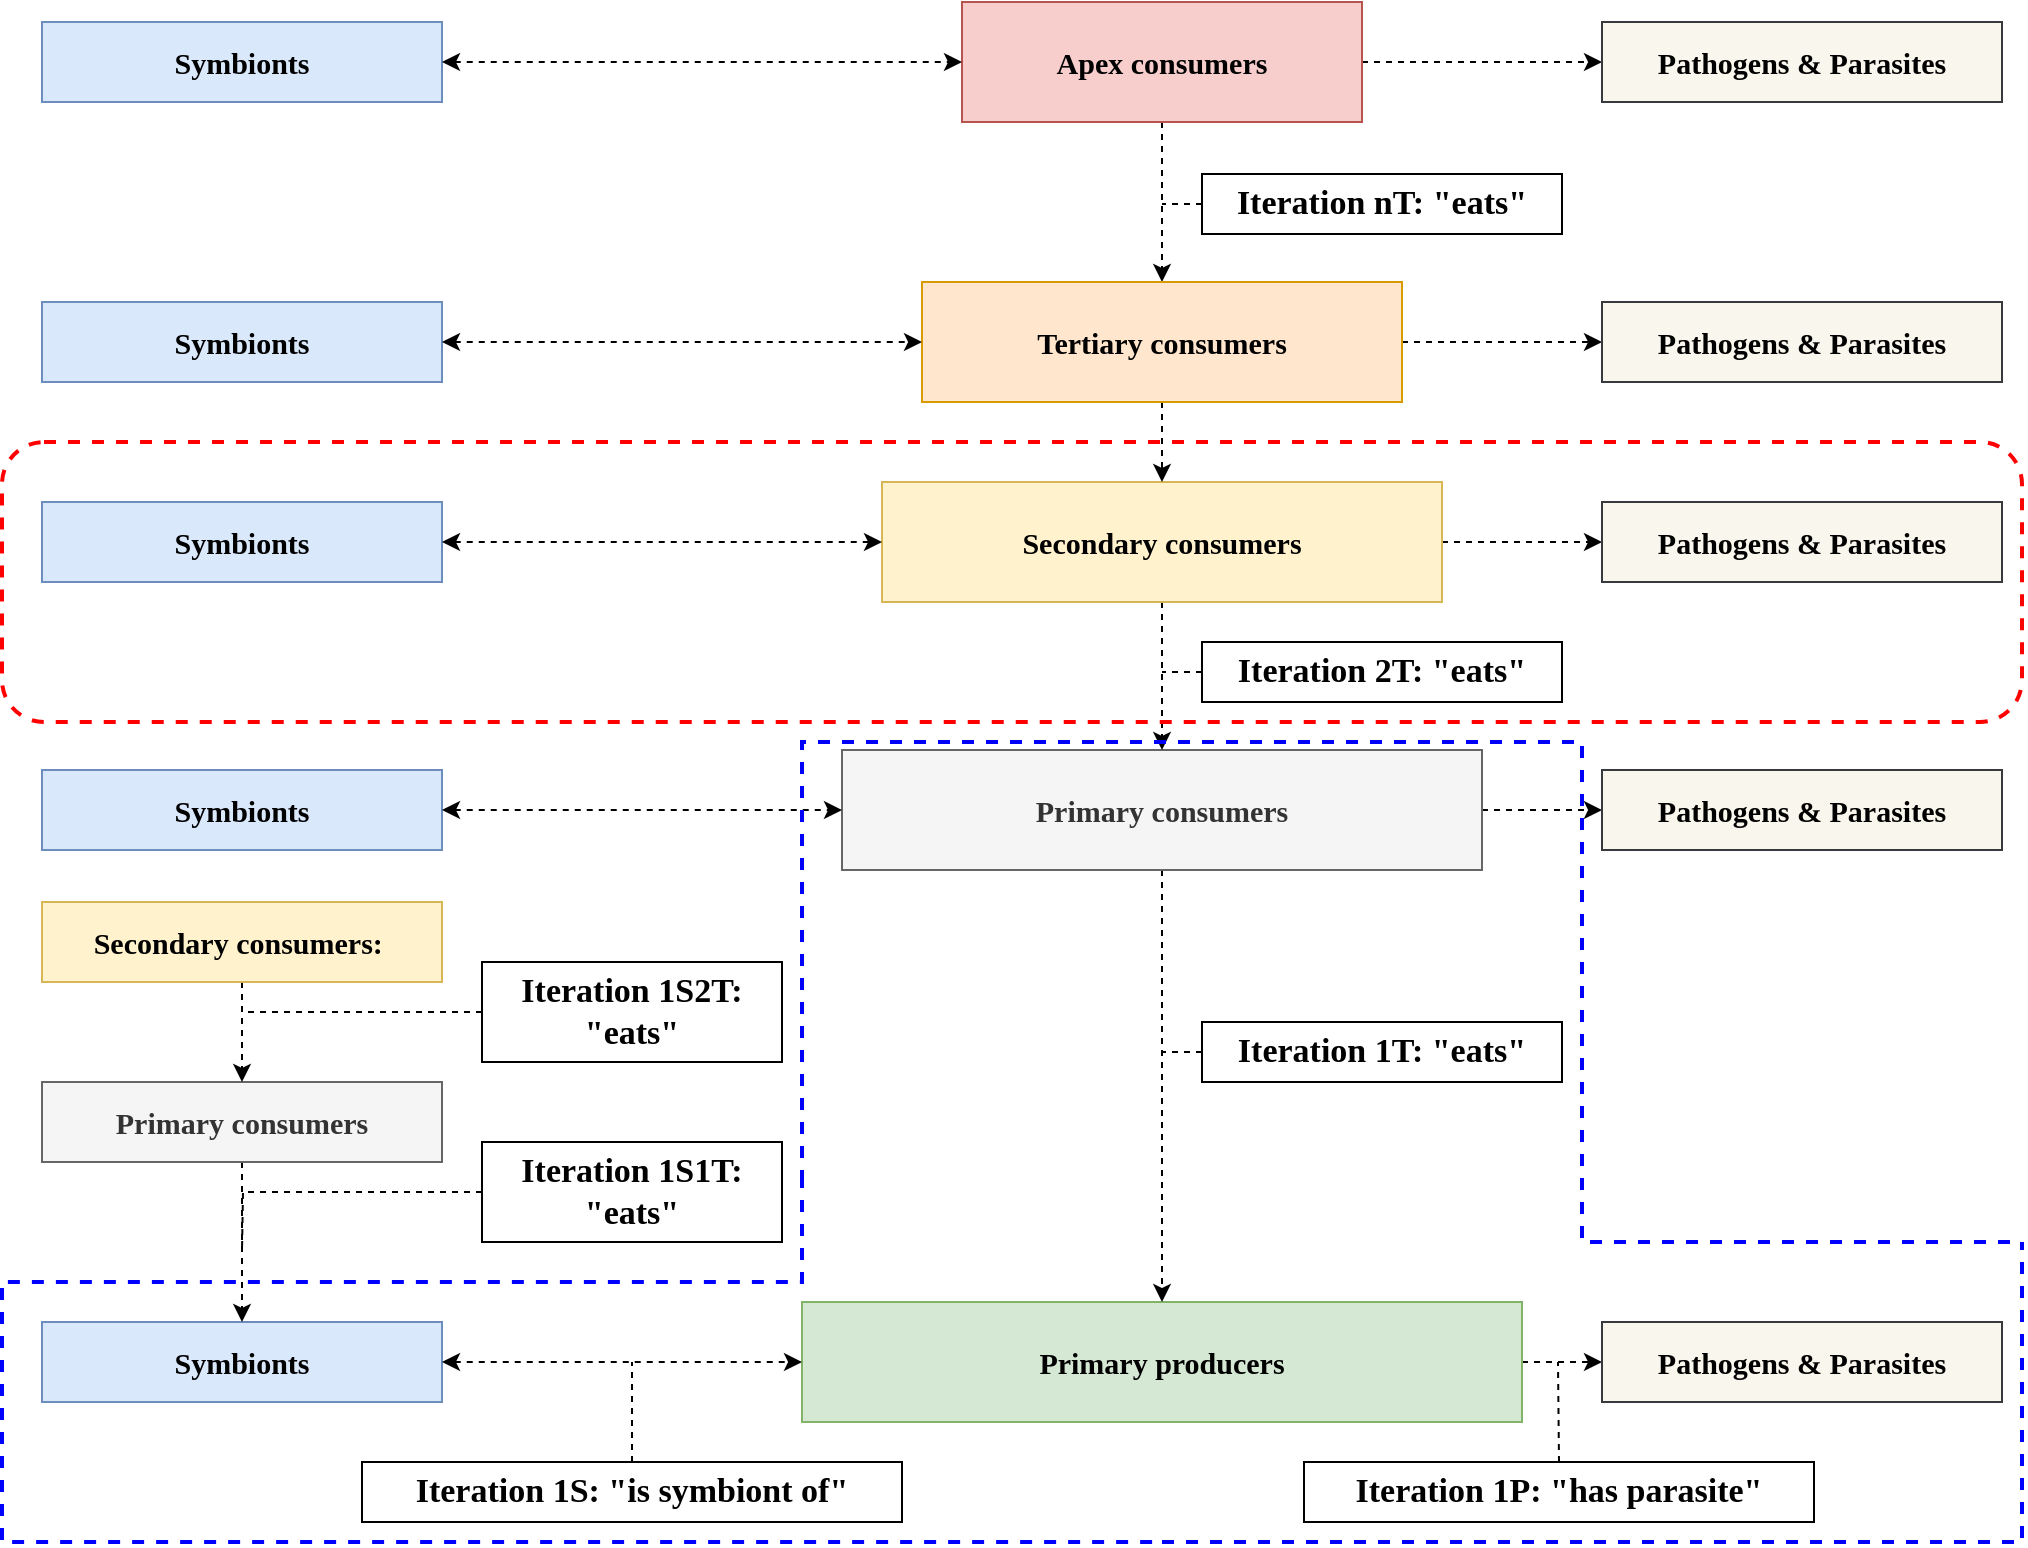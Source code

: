 <mxfile version="15.5.0" type="device"><diagram id="fyZCv0RQC5hWgArugUSo" name="Page-1"><mxGraphModel dx="1673" dy="874" grid="1" gridSize="10" guides="1" tooltips="1" connect="1" arrows="1" fold="1" page="1" pageScale="1" pageWidth="1169" pageHeight="827" math="0" shadow="0"><root><mxCell id="0"/><mxCell id="1" parent="0"/><mxCell id="ngAaByXN3Bshges5mJz_-38" style="edgeStyle=orthogonalEdgeStyle;rounded=0;orthogonalLoop=1;jettySize=auto;html=1;exitX=1;exitY=0.5;exitDx=0;exitDy=0;entryX=0;entryY=0.5;entryDx=0;entryDy=0;dashed=1;fontSize=18;" edge="1" parent="1" source="ngAaByXN3Bshges5mJz_-1" target="ngAaByXN3Bshges5mJz_-26"><mxGeometry relative="1" as="geometry"/></mxCell><mxCell id="ngAaByXN3Bshges5mJz_-1" value="Primary producers" style="rounded=0;whiteSpace=wrap;html=1;fontStyle=1;fontSize=15;fillColor=#d5e8d4;strokeColor=#82b366;fontFamily=Merriweather;fontSource=https%3A%2F%2Ffonts.googleapis.com%2Fcss%3Ffamily%3DMerriweather;" vertex="1" parent="1"><mxGeometry x="520" y="670" width="360" height="60" as="geometry"/></mxCell><mxCell id="ngAaByXN3Bshges5mJz_-37" style="edgeStyle=orthogonalEdgeStyle;rounded=0;orthogonalLoop=1;jettySize=auto;html=1;exitX=1;exitY=0.5;exitDx=0;exitDy=0;entryX=0;entryY=0.5;entryDx=0;entryDy=0;dashed=1;fontSize=18;" edge="1" parent="1" source="ngAaByXN3Bshges5mJz_-5" target="ngAaByXN3Bshges5mJz_-25"><mxGeometry relative="1" as="geometry"/></mxCell><mxCell id="ngAaByXN3Bshges5mJz_-41" style="edgeStyle=orthogonalEdgeStyle;rounded=0;orthogonalLoop=1;jettySize=auto;html=1;exitX=0.5;exitY=1;exitDx=0;exitDy=0;entryX=0.5;entryY=0;entryDx=0;entryDy=0;dashed=1;fontSize=18;" edge="1" parent="1" source="ngAaByXN3Bshges5mJz_-5" target="ngAaByXN3Bshges5mJz_-1"><mxGeometry relative="1" as="geometry"/></mxCell><mxCell id="ngAaByXN3Bshges5mJz_-5" value="Primary consumers" style="rounded=0;whiteSpace=wrap;html=1;fontStyle=1;fontSize=15;fillColor=#f5f5f5;strokeColor=#666666;fontColor=#333333;fontFamily=Merriweather;fontSource=https%3A%2F%2Ffonts.googleapis.com%2Fcss%3Ffamily%3DMerriweather;" vertex="1" parent="1"><mxGeometry x="540" y="394" width="320" height="60" as="geometry"/></mxCell><mxCell id="ngAaByXN3Bshges5mJz_-36" style="edgeStyle=orthogonalEdgeStyle;rounded=0;orthogonalLoop=1;jettySize=auto;html=1;exitX=1;exitY=0.5;exitDx=0;exitDy=0;entryX=0;entryY=0.5;entryDx=0;entryDy=0;dashed=1;fontSize=18;" edge="1" parent="1" source="ngAaByXN3Bshges5mJz_-6" target="ngAaByXN3Bshges5mJz_-24"><mxGeometry relative="1" as="geometry"/></mxCell><mxCell id="ngAaByXN3Bshges5mJz_-42" style="edgeStyle=orthogonalEdgeStyle;rounded=0;orthogonalLoop=1;jettySize=auto;html=1;exitX=0.5;exitY=1;exitDx=0;exitDy=0;entryX=0.5;entryY=0;entryDx=0;entryDy=0;dashed=1;fontSize=18;" edge="1" parent="1" source="ngAaByXN3Bshges5mJz_-6" target="ngAaByXN3Bshges5mJz_-5"><mxGeometry relative="1" as="geometry"/></mxCell><mxCell id="ngAaByXN3Bshges5mJz_-6" value="Secondary consumers" style="rounded=0;whiteSpace=wrap;html=1;fontStyle=1;fontSize=15;fillColor=#fff2cc;strokeColor=#d6b656;fontFamily=Merriweather;fontSource=https%3A%2F%2Ffonts.googleapis.com%2Fcss%3Ffamily%3DMerriweather;" vertex="1" parent="1"><mxGeometry x="560" y="260" width="280" height="60" as="geometry"/></mxCell><mxCell id="ngAaByXN3Bshges5mJz_-39" style="edgeStyle=orthogonalEdgeStyle;rounded=0;orthogonalLoop=1;jettySize=auto;html=1;exitX=1;exitY=0.5;exitDx=0;exitDy=0;entryX=0;entryY=0.5;entryDx=0;entryDy=0;dashed=1;fontSize=18;" edge="1" parent="1" source="ngAaByXN3Bshges5mJz_-9" target="ngAaByXN3Bshges5mJz_-22"><mxGeometry relative="1" as="geometry"/></mxCell><mxCell id="ngAaByXN3Bshges5mJz_-93" style="edgeStyle=orthogonalEdgeStyle;rounded=0;orthogonalLoop=1;jettySize=auto;html=1;exitX=0.5;exitY=1;exitDx=0;exitDy=0;entryX=0.5;entryY=0;entryDx=0;entryDy=0;dashed=1;fontSize=19;endArrow=classic;endFill=1;strokeColor=default;strokeWidth=1;" edge="1" parent="1" source="ngAaByXN3Bshges5mJz_-9" target="ngAaByXN3Bshges5mJz_-10"><mxGeometry relative="1" as="geometry"/></mxCell><mxCell id="ngAaByXN3Bshges5mJz_-9" value="Apex consumers" style="rounded=0;whiteSpace=wrap;html=1;fontStyle=1;fontSize=15;fillColor=#f8cecc;strokeColor=#b85450;fontFamily=Merriweather;fontSource=https%3A%2F%2Ffonts.googleapis.com%2Fcss%3Ffamily%3DMerriweather;" vertex="1" parent="1"><mxGeometry x="600" y="20" width="200" height="60" as="geometry"/></mxCell><mxCell id="ngAaByXN3Bshges5mJz_-35" style="edgeStyle=orthogonalEdgeStyle;rounded=0;orthogonalLoop=1;jettySize=auto;html=1;exitX=1;exitY=0.5;exitDx=0;exitDy=0;dashed=1;fontSize=18;" edge="1" parent="1" source="ngAaByXN3Bshges5mJz_-10" target="ngAaByXN3Bshges5mJz_-23"><mxGeometry relative="1" as="geometry"/></mxCell><mxCell id="ngAaByXN3Bshges5mJz_-43" style="edgeStyle=orthogonalEdgeStyle;rounded=0;orthogonalLoop=1;jettySize=auto;html=1;exitX=0.5;exitY=1;exitDx=0;exitDy=0;entryX=0.5;entryY=0;entryDx=0;entryDy=0;dashed=1;fontSize=18;" edge="1" parent="1" source="ngAaByXN3Bshges5mJz_-10" target="ngAaByXN3Bshges5mJz_-6"><mxGeometry relative="1" as="geometry"/></mxCell><mxCell id="ngAaByXN3Bshges5mJz_-10" value="Tertiary consumers" style="rounded=0;whiteSpace=wrap;html=1;fontStyle=1;fontSize=15;fillColor=#ffe6cc;strokeColor=#d79b00;fontFamily=Merriweather;fontSource=https%3A%2F%2Ffonts.googleapis.com%2Fcss%3Ffamily%3DMerriweather;" vertex="1" parent="1"><mxGeometry x="580" y="160" width="240" height="60" as="geometry"/></mxCell><mxCell id="ngAaByXN3Bshges5mJz_-70" style="edgeStyle=orthogonalEdgeStyle;rounded=0;orthogonalLoop=1;jettySize=auto;html=1;exitX=0;exitY=0.5;exitDx=0;exitDy=0;dashed=1;fontSize=19;endArrow=none;endFill=0;strokeColor=#000000;strokeWidth=1;" edge="1" parent="1" source="ngAaByXN3Bshges5mJz_-12"><mxGeometry relative="1" as="geometry"><mxPoint x="700" y="121" as="targetPoint"/></mxGeometry></mxCell><mxCell id="ngAaByXN3Bshges5mJz_-12" value="Iteration nT: &quot;eats&quot;" style="text;html=1;strokeColor=default;fillColor=none;align=center;verticalAlign=middle;whiteSpace=wrap;rounded=0;fontSize=17;fontStyle=1;fontFamily=Merriweather;fontSource=https%3A%2F%2Ffonts.googleapis.com%2Fcss%3Ffamily%3DMerriweather;" vertex="1" parent="1"><mxGeometry x="720" y="106" width="180" height="30" as="geometry"/></mxCell><mxCell id="ngAaByXN3Bshges5mJz_-22" value="Pathogens &amp;amp; Parasites" style="rounded=0;whiteSpace=wrap;html=1;fontStyle=1;fontSize=15;fillColor=#f9f7ed;strokeColor=#36393d;fontFamily=Merriweather;fontSource=https%3A%2F%2Ffonts.googleapis.com%2Fcss%3Ffamily%3DMerriweather;" vertex="1" parent="1"><mxGeometry x="920" y="30" width="200" height="40" as="geometry"/></mxCell><mxCell id="ngAaByXN3Bshges5mJz_-24" value="Pathogens &amp;amp; Parasites" style="rounded=0;whiteSpace=wrap;html=1;fontStyle=1;fontSize=15;fillColor=#f9f7ed;strokeColor=#36393d;fontFamily=Merriweather;fontSource=https%3A%2F%2Ffonts.googleapis.com%2Fcss%3Ffamily%3DMerriweather;" vertex="1" parent="1"><mxGeometry x="920" y="270" width="200" height="40" as="geometry"/></mxCell><mxCell id="ngAaByXN3Bshges5mJz_-23" value="Pathogens &amp;amp; Parasites" style="rounded=0;whiteSpace=wrap;html=1;fontStyle=1;fontSize=15;fillColor=#f9f7ed;strokeColor=#36393d;fontFamily=Merriweather;fontSource=https%3A%2F%2Ffonts.googleapis.com%2Fcss%3Ffamily%3DMerriweather;" vertex="1" parent="1"><mxGeometry x="920" y="170" width="200" height="40" as="geometry"/></mxCell><mxCell id="ngAaByXN3Bshges5mJz_-25" value="Pathogens &amp;amp; Parasites" style="rounded=0;whiteSpace=wrap;html=1;fontStyle=1;fontSize=15;fillColor=#f9f7ed;strokeColor=#36393d;fontFamily=Merriweather;fontSource=https%3A%2F%2Ffonts.googleapis.com%2Fcss%3Ffamily%3DMerriweather;" vertex="1" parent="1"><mxGeometry x="920" y="404" width="200" height="40" as="geometry"/></mxCell><mxCell id="ngAaByXN3Bshges5mJz_-26" value="Pathogens &amp;amp; Parasites" style="rounded=0;whiteSpace=wrap;html=1;fontStyle=1;fontSize=15;fillColor=#f9f7ed;strokeColor=#36393d;fontFamily=Merriweather;fontSource=https%3A%2F%2Ffonts.googleapis.com%2Fcss%3Ffamily%3DMerriweather;" vertex="1" parent="1"><mxGeometry x="920" y="680" width="200" height="40" as="geometry"/></mxCell><mxCell id="ngAaByXN3Bshges5mJz_-44" value="Symbionts" style="rounded=0;whiteSpace=wrap;html=1;fontStyle=1;fontSize=15;fillColor=#dae8fc;strokeColor=#6c8ebf;fontFamily=Merriweather;fontSource=https%3A%2F%2Ffonts.googleapis.com%2Fcss%3Ffamily%3DMerriweather;" vertex="1" parent="1"><mxGeometry x="140" y="680" width="200" height="40" as="geometry"/></mxCell><mxCell id="ngAaByXN3Bshges5mJz_-45" value="Symbionts" style="rounded=0;whiteSpace=wrap;html=1;fontStyle=1;fontSize=15;fillColor=#dae8fc;strokeColor=#6c8ebf;fontFamily=Merriweather;fontSource=https%3A%2F%2Ffonts.googleapis.com%2Fcss%3Ffamily%3DMerriweather;" vertex="1" parent="1"><mxGeometry x="140" y="404" width="200" height="40" as="geometry"/></mxCell><mxCell id="ngAaByXN3Bshges5mJz_-46" value="Symbionts" style="rounded=0;whiteSpace=wrap;html=1;fontStyle=1;fontSize=15;fillColor=#dae8fc;strokeColor=#6c8ebf;fontFamily=Merriweather;fontSource=https%3A%2F%2Ffonts.googleapis.com%2Fcss%3Ffamily%3DMerriweather;" vertex="1" parent="1"><mxGeometry x="140" y="270" width="200" height="40" as="geometry"/></mxCell><mxCell id="ngAaByXN3Bshges5mJz_-47" value="Symbionts" style="rounded=0;whiteSpace=wrap;html=1;fontStyle=1;fontSize=15;fillColor=#dae8fc;strokeColor=#6c8ebf;fontFamily=Merriweather;fontSource=https%3A%2F%2Ffonts.googleapis.com%2Fcss%3Ffamily%3DMerriweather;" vertex="1" parent="1"><mxGeometry x="140" y="170" width="200" height="40" as="geometry"/></mxCell><mxCell id="ngAaByXN3Bshges5mJz_-48" value="Symbionts" style="rounded=0;whiteSpace=wrap;html=1;fontStyle=1;fontSize=15;fillColor=#dae8fc;strokeColor=#6c8ebf;fontFamily=Merriweather;fontSource=https%3A%2F%2Ffonts.googleapis.com%2Fcss%3Ffamily%3DMerriweather;" vertex="1" parent="1"><mxGeometry x="140" y="30" width="200" height="40" as="geometry"/></mxCell><mxCell id="ngAaByXN3Bshges5mJz_-50" value="" style="endArrow=classic;startArrow=classic;html=1;rounded=0;dashed=1;fontSize=18;edgeStyle=orthogonalEdgeStyle;exitX=1;exitY=0.5;exitDx=0;exitDy=0;entryX=0;entryY=0.5;entryDx=0;entryDy=0;" edge="1" parent="1" source="ngAaByXN3Bshges5mJz_-47" target="ngAaByXN3Bshges5mJz_-10"><mxGeometry width="50" height="50" relative="1" as="geometry"><mxPoint x="410" y="110" as="sourcePoint"/><mxPoint x="460" y="60" as="targetPoint"/></mxGeometry></mxCell><mxCell id="ngAaByXN3Bshges5mJz_-51" value="" style="endArrow=classic;startArrow=classic;html=1;rounded=0;dashed=1;fontSize=18;edgeStyle=orthogonalEdgeStyle;exitX=1;exitY=0.5;exitDx=0;exitDy=0;entryX=0;entryY=0.5;entryDx=0;entryDy=0;" edge="1" parent="1" source="ngAaByXN3Bshges5mJz_-46" target="ngAaByXN3Bshges5mJz_-6"><mxGeometry width="50" height="50" relative="1" as="geometry"><mxPoint x="420" y="120" as="sourcePoint"/><mxPoint x="470" y="70" as="targetPoint"/></mxGeometry></mxCell><mxCell id="ngAaByXN3Bshges5mJz_-52" value="" style="endArrow=classic;startArrow=classic;html=1;rounded=0;dashed=1;fontSize=18;edgeStyle=orthogonalEdgeStyle;exitX=1;exitY=0.5;exitDx=0;exitDy=0;entryX=0;entryY=0.5;entryDx=0;entryDy=0;" edge="1" parent="1" source="ngAaByXN3Bshges5mJz_-45" target="ngAaByXN3Bshges5mJz_-5"><mxGeometry width="50" height="50" relative="1" as="geometry"><mxPoint x="360" y="290" as="sourcePoint"/><mxPoint x="400" y="390" as="targetPoint"/></mxGeometry></mxCell><mxCell id="ngAaByXN3Bshges5mJz_-53" value="" style="endArrow=classic;startArrow=classic;html=1;rounded=0;dashed=1;fontSize=18;edgeStyle=orthogonalEdgeStyle;exitX=1;exitY=0.5;exitDx=0;exitDy=0;entryX=0;entryY=0.5;entryDx=0;entryDy=0;" edge="1" parent="1" source="ngAaByXN3Bshges5mJz_-44" target="ngAaByXN3Bshges5mJz_-1"><mxGeometry width="50" height="50" relative="1" as="geometry"><mxPoint x="440" y="140" as="sourcePoint"/><mxPoint x="490" y="90" as="targetPoint"/></mxGeometry></mxCell><mxCell id="ngAaByXN3Bshges5mJz_-54" value="" style="endArrow=classic;startArrow=classic;html=1;rounded=0;dashed=1;fontSize=18;edgeStyle=orthogonalEdgeStyle;exitX=1;exitY=0.5;exitDx=0;exitDy=0;entryX=0;entryY=0.5;entryDx=0;entryDy=0;" edge="1" parent="1" source="ngAaByXN3Bshges5mJz_-48" target="ngAaByXN3Bshges5mJz_-9"><mxGeometry width="50" height="50" relative="1" as="geometry"><mxPoint x="370" y="60" as="sourcePoint"/><mxPoint x="510" y="60" as="targetPoint"/></mxGeometry></mxCell><mxCell id="ngAaByXN3Bshges5mJz_-96" value="" style="rounded=1;whiteSpace=wrap;html=1;fontSize=18;fillColor=none;dashed=1;strokeWidth=2;strokeColor=#FF0000;" vertex="1" parent="1"><mxGeometry x="120" y="240" width="1010" height="140" as="geometry"/></mxCell><mxCell id="ngAaByXN3Bshges5mJz_-56" style="edgeStyle=orthogonalEdgeStyle;rounded=0;orthogonalLoop=1;jettySize=auto;html=1;exitX=0.5;exitY=1;exitDx=0;exitDy=0;entryX=0.5;entryY=0;entryDx=0;entryDy=0;dashed=1;fontSize=18;" edge="1" parent="1" source="ngAaByXN3Bshges5mJz_-55" target="ngAaByXN3Bshges5mJz_-44"><mxGeometry relative="1" as="geometry"/></mxCell><mxCell id="ngAaByXN3Bshges5mJz_-55" value="Primary consumers" style="rounded=0;whiteSpace=wrap;html=1;fontStyle=1;fontSize=15;fillColor=#f5f5f5;strokeColor=#666666;fontColor=#333333;fontFamily=Merriweather;fontSource=https%3A%2F%2Ffonts.googleapis.com%2Fcss%3Ffamily%3DMerriweather;" vertex="1" parent="1"><mxGeometry x="140" y="560" width="200" height="40" as="geometry"/></mxCell><mxCell id="ngAaByXN3Bshges5mJz_-69" style="edgeStyle=orthogonalEdgeStyle;rounded=0;orthogonalLoop=1;jettySize=auto;html=1;exitX=0;exitY=0.5;exitDx=0;exitDy=0;dashed=1;fontSize=19;strokeColor=#000000;strokeWidth=1;endArrow=none;endFill=0;" edge="1" parent="1" source="ngAaByXN3Bshges5mJz_-68"><mxGeometry relative="1" as="geometry"><mxPoint x="700" y="525" as="targetPoint"/></mxGeometry></mxCell><mxCell id="ngAaByXN3Bshges5mJz_-59" style="edgeStyle=orthogonalEdgeStyle;rounded=0;orthogonalLoop=1;jettySize=auto;html=1;exitX=0.5;exitY=1;exitDx=0;exitDy=0;entryX=0.5;entryY=0;entryDx=0;entryDy=0;dashed=1;fontSize=18;strokeColor=#000000;strokeWidth=1;" edge="1" parent="1" source="ngAaByXN3Bshges5mJz_-57" target="ngAaByXN3Bshges5mJz_-55"><mxGeometry relative="1" as="geometry"/></mxCell><mxCell id="ngAaByXN3Bshges5mJz_-57" value="Secondary consumers:&amp;nbsp;" style="rounded=0;whiteSpace=wrap;html=1;fontStyle=1;fontSize=15;fillColor=#fff2cc;strokeColor=#d6b656;fontFamily=Merriweather;fontSource=https%3A%2F%2Ffonts.googleapis.com%2Fcss%3Ffamily%3DMerriweather;" vertex="1" parent="1"><mxGeometry x="140" y="470" width="200" height="40" as="geometry"/></mxCell><mxCell id="ngAaByXN3Bshges5mJz_-68" value="Iteration 1T: &quot;eats&quot;" style="text;html=1;strokeColor=default;fillColor=none;align=center;verticalAlign=middle;whiteSpace=wrap;rounded=0;fontSize=17;fontStyle=1;fontFamily=Merriweather;fontSource=https%3A%2F%2Ffonts.googleapis.com%2Fcss%3Ffamily%3DMerriweather;" vertex="1" parent="1"><mxGeometry x="720" y="530" width="180" height="30" as="geometry"/></mxCell><mxCell id="ngAaByXN3Bshges5mJz_-82" style="edgeStyle=orthogonalEdgeStyle;rounded=0;orthogonalLoop=1;jettySize=auto;html=1;exitX=0.5;exitY=0;exitDx=0;exitDy=0;dashed=1;fontSize=19;endArrow=none;endFill=0;strokeColor=default;strokeWidth=1;" edge="1" parent="1" source="ngAaByXN3Bshges5mJz_-71"><mxGeometry relative="1" as="geometry"><mxPoint x="898" y="700" as="targetPoint"/></mxGeometry></mxCell><mxCell id="ngAaByXN3Bshges5mJz_-71" value="Iteration 1P: &quot;has parasite&quot;" style="text;html=1;strokeColor=default;fillColor=none;align=center;verticalAlign=middle;whiteSpace=wrap;rounded=0;fontSize=17;fontStyle=1;fontFamily=Merriweather;fontSource=https%3A%2F%2Ffonts.googleapis.com%2Fcss%3Ffamily%3DMerriweather;" vertex="1" parent="1"><mxGeometry x="771" y="750" width="255" height="30" as="geometry"/></mxCell><mxCell id="ngAaByXN3Bshges5mJz_-81" style="edgeStyle=orthogonalEdgeStyle;rounded=0;orthogonalLoop=1;jettySize=auto;html=1;exitX=0.5;exitY=0;exitDx=0;exitDy=0;dashed=1;fontSize=19;endArrow=none;endFill=0;strokeColor=default;strokeWidth=1;" edge="1" parent="1" source="ngAaByXN3Bshges5mJz_-75"><mxGeometry relative="1" as="geometry"><mxPoint x="435" y="700" as="targetPoint"/></mxGeometry></mxCell><mxCell id="ngAaByXN3Bshges5mJz_-75" value="Iteration 1S: &quot;is symbiont of&quot;" style="text;html=1;strokeColor=default;fillColor=none;align=center;verticalAlign=middle;whiteSpace=wrap;rounded=0;fontSize=17;fontStyle=1;fontFamily=Merriweather;fontSource=https%3A%2F%2Ffonts.googleapis.com%2Fcss%3Ffamily%3DMerriweather;" vertex="1" parent="1"><mxGeometry x="300" y="750" width="270" height="30" as="geometry"/></mxCell><mxCell id="ngAaByXN3Bshges5mJz_-100" style="edgeStyle=orthogonalEdgeStyle;rounded=0;orthogonalLoop=1;jettySize=auto;html=1;exitX=0;exitY=0.5;exitDx=0;exitDy=0;dashed=1;fontSize=19;endArrow=none;endFill=0;strokeColor=#000000;strokeWidth=1;" edge="1" parent="1" source="ngAaByXN3Bshges5mJz_-77"><mxGeometry relative="1" as="geometry"><mxPoint x="240" y="644.824" as="targetPoint"/></mxGeometry></mxCell><mxCell id="ngAaByXN3Bshges5mJz_-77" value="Iteration 1S1T: &quot;eats&quot;" style="text;html=1;strokeColor=default;fillColor=none;align=center;verticalAlign=middle;whiteSpace=wrap;rounded=0;fontSize=17;fontStyle=1;fontFamily=Merriweather;fontSource=https%3A%2F%2Ffonts.googleapis.com%2Fcss%3Ffamily%3DMerriweather;" vertex="1" parent="1"><mxGeometry x="360" y="590" width="150" height="50" as="geometry"/></mxCell><mxCell id="ngAaByXN3Bshges5mJz_-91" style="edgeStyle=orthogonalEdgeStyle;rounded=0;orthogonalLoop=1;jettySize=auto;html=1;exitX=0;exitY=0.5;exitDx=0;exitDy=0;dashed=1;fontSize=19;endArrow=none;endFill=0;strokeColor=default;strokeWidth=1;" edge="1" parent="1" source="ngAaByXN3Bshges5mJz_-86"><mxGeometry relative="1" as="geometry"><mxPoint x="240" y="525" as="targetPoint"/></mxGeometry></mxCell><mxCell id="ngAaByXN3Bshges5mJz_-86" value="Iteration 1S2T: &quot;eats&quot;" style="text;html=1;strokeColor=default;fillColor=none;align=center;verticalAlign=middle;whiteSpace=wrap;rounded=0;fontSize=17;fontStyle=1;fontFamily=Merriweather;fontSource=https%3A%2F%2Ffonts.googleapis.com%2Fcss%3Ffamily%3DMerriweather;" vertex="1" parent="1"><mxGeometry x="360" y="500" width="150" height="50" as="geometry"/></mxCell><mxCell id="ngAaByXN3Bshges5mJz_-95" style="edgeStyle=orthogonalEdgeStyle;rounded=0;orthogonalLoop=1;jettySize=auto;html=1;exitX=0;exitY=0.5;exitDx=0;exitDy=0;dashed=1;fontSize=19;endArrow=none;endFill=0;strokeColor=default;strokeWidth=1;" edge="1" parent="1" source="ngAaByXN3Bshges5mJz_-94"><mxGeometry relative="1" as="geometry"><mxPoint x="700" y="355.412" as="targetPoint"/></mxGeometry></mxCell><mxCell id="ngAaByXN3Bshges5mJz_-94" value="Iteration 2T: &quot;eats&quot;" style="text;html=1;strokeColor=default;fillColor=none;align=center;verticalAlign=middle;whiteSpace=wrap;rounded=0;fontSize=17;fontStyle=1;fontFamily=Merriweather;fontSource=https%3A%2F%2Ffonts.googleapis.com%2Fcss%3Ffamily%3DMerriweather;" vertex="1" parent="1"><mxGeometry x="720" y="340" width="180" height="30" as="geometry"/></mxCell><mxCell id="ngAaByXN3Bshges5mJz_-97" value="" style="endArrow=none;dashed=1;html=1;strokeWidth=2;rounded=0;fontSize=19;edgeStyle=orthogonalEdgeStyle;strokeColor=#0000FF;" edge="1" parent="1"><mxGeometry width="50" height="50" relative="1" as="geometry"><mxPoint x="700" y="790" as="sourcePoint"/><mxPoint x="1130" y="640" as="targetPoint"/><Array as="points"><mxPoint x="1130" y="790"/><mxPoint x="1130" y="740"/></Array></mxGeometry></mxCell><mxCell id="ngAaByXN3Bshges5mJz_-98" value="" style="endArrow=none;dashed=1;html=1;strokeWidth=2;rounded=0;fontSize=19;edgeStyle=orthogonalEdgeStyle;strokeColor=#0000FF;" edge="1" parent="1"><mxGeometry width="50" height="50" relative="1" as="geometry"><mxPoint x="695.06" y="790" as="sourcePoint"/><mxPoint x="520" y="610" as="targetPoint"/><Array as="points"><mxPoint x="120" y="790"/><mxPoint x="120" y="660"/><mxPoint x="520" y="660"/><mxPoint x="520" y="610"/></Array></mxGeometry></mxCell><mxCell id="ngAaByXN3Bshges5mJz_-99" value="" style="endArrow=none;dashed=1;html=1;strokeWidth=2;rounded=0;fontSize=19;edgeStyle=orthogonalEdgeStyle;strokeColor=#0000FF;" edge="1" parent="1"><mxGeometry width="50" height="50" relative="1" as="geometry"><mxPoint x="520" y="610" as="sourcePoint"/><mxPoint x="1130" y="640" as="targetPoint"/><Array as="points"><mxPoint x="520" y="610"/><mxPoint x="520" y="390"/><mxPoint x="910" y="390"/><mxPoint x="910" y="640"/></Array></mxGeometry></mxCell></root></mxGraphModel></diagram></mxfile>